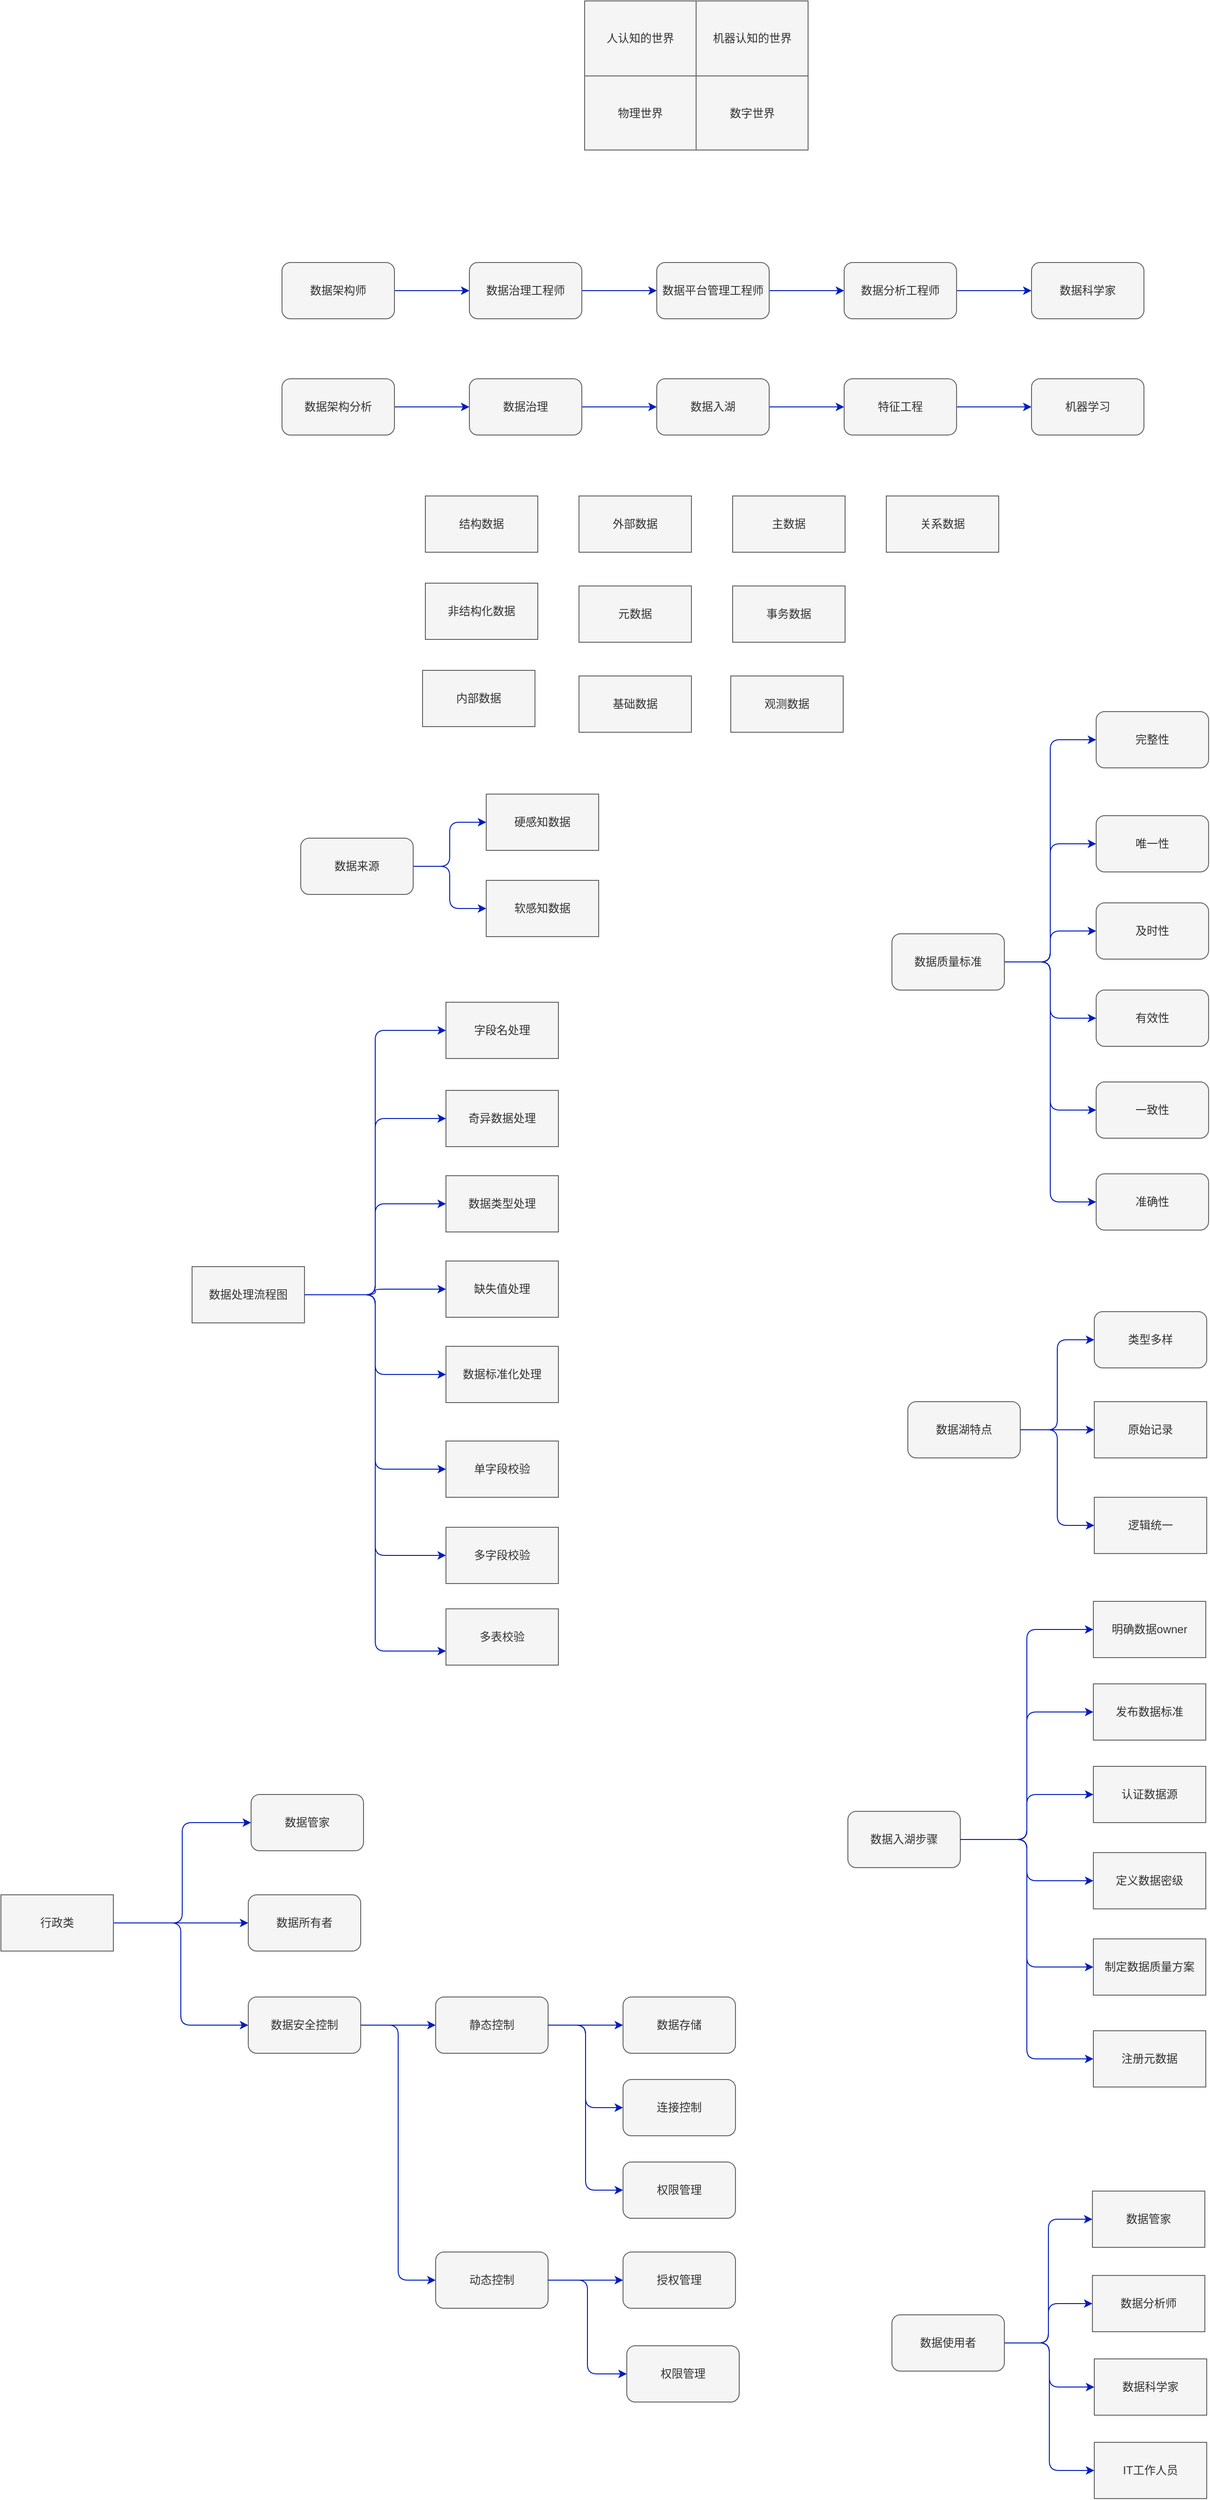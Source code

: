 <mxfile>
    <diagram id="YQdwP8wYTN14ouYVlcoB" name="第 1 页">
        <mxGraphModel dx="1565" dy="1067" grid="0" gridSize="10" guides="1" tooltips="1" connect="1" arrows="1" fold="1" page="0" pageScale="1" pageWidth="827" pageHeight="1169" background="#ffffff" math="0" shadow="0">
            <root>
                <mxCell id="0"/>
                <mxCell id="1" parent="0"/>
                <mxCell id="4" value="" style="edgeStyle=none;html=1;fontFamily=Helvetica;fontSize=12;fontColor=#333333;fillColor=#0050ef;strokeColor=#001DBC;" parent="1" source="2" target="3" edge="1">
                    <mxGeometry relative="1" as="geometry"/>
                </mxCell>
                <mxCell id="2" value="数据架构分析" style="rounded=1;whiteSpace=wrap;html=1;fillColor=#f5f5f5;fontColor=#333333;strokeColor=#666666;" parent="1" vertex="1">
                    <mxGeometry x="70" y="209" width="120" height="60" as="geometry"/>
                </mxCell>
                <mxCell id="6" value="" style="edgeStyle=none;shape=connector;rounded=1;html=1;labelBackgroundColor=default;fontFamily=Helvetica;fontSize=12;fontColor=#333333;endArrow=classic;strokeColor=#001DBC;fillColor=#0050ef;" parent="1" source="3" target="5" edge="1">
                    <mxGeometry relative="1" as="geometry"/>
                </mxCell>
                <mxCell id="3" value="数据治理" style="rounded=1;whiteSpace=wrap;html=1;fillColor=#f5f5f5;fontColor=#333333;strokeColor=#666666;" parent="1" vertex="1">
                    <mxGeometry x="270" y="209" width="120" height="60" as="geometry"/>
                </mxCell>
                <mxCell id="8" value="" style="edgeStyle=none;shape=connector;rounded=1;html=1;labelBackgroundColor=default;fontFamily=Helvetica;fontSize=12;fontColor=#333333;endArrow=classic;strokeColor=#001DBC;fillColor=#0050ef;" parent="1" source="5" target="7" edge="1">
                    <mxGeometry relative="1" as="geometry"/>
                </mxCell>
                <mxCell id="5" value="数据入湖" style="rounded=1;whiteSpace=wrap;html=1;fillColor=#f5f5f5;fontColor=#333333;strokeColor=#666666;" parent="1" vertex="1">
                    <mxGeometry x="470" y="209" width="120" height="60" as="geometry"/>
                </mxCell>
                <mxCell id="10" value="" style="edgeStyle=none;shape=connector;rounded=1;html=1;labelBackgroundColor=default;fontFamily=Helvetica;fontSize=12;fontColor=#333333;endArrow=classic;strokeColor=#001DBC;fillColor=#0050ef;" parent="1" source="7" target="9" edge="1">
                    <mxGeometry relative="1" as="geometry"/>
                </mxCell>
                <mxCell id="7" value="特征工程" style="whiteSpace=wrap;html=1;fillColor=#f5f5f5;strokeColor=#666666;fontColor=#333333;rounded=1;" parent="1" vertex="1">
                    <mxGeometry x="670" y="209" width="120" height="60" as="geometry"/>
                </mxCell>
                <mxCell id="9" value="机器学习" style="whiteSpace=wrap;html=1;fillColor=#f5f5f5;strokeColor=#666666;fontColor=#333333;rounded=1;" parent="1" vertex="1">
                    <mxGeometry x="870" y="209" width="120" height="60" as="geometry"/>
                </mxCell>
                <mxCell id="58" value="" style="shape=table;startSize=0;container=1;collapsible=0;childLayout=tableLayout;rounded=1;fontFamily=Helvetica;fontSize=12;fontColor=#333333;strokeColor=#666666;fillColor=#f5f5f5;html=1;" parent="1" vertex="1">
                    <mxGeometry x="393" y="-194" width="238.5" height="159" as="geometry"/>
                </mxCell>
                <mxCell id="59" value="" style="shape=partialRectangle;collapsible=0;dropTarget=0;pointerEvents=0;fillColor=none;top=0;left=0;bottom=0;right=0;points=[[0,0.5],[1,0.5]];portConstraint=eastwest;rounded=1;fontFamily=Helvetica;fontSize=12;fontColor=#333333;strokeColor=#666666;html=1;" parent="58" vertex="1">
                    <mxGeometry width="238.5" height="80" as="geometry"/>
                </mxCell>
                <mxCell id="60" value="人认知的世界" style="shape=partialRectangle;html=1;whiteSpace=wrap;connectable=0;overflow=hidden;fillColor=none;top=0;left=0;bottom=0;right=0;pointerEvents=1;rounded=1;fontFamily=Helvetica;fontSize=12;fontColor=#333333;strokeColor=#666666;" parent="59" vertex="1">
                    <mxGeometry width="119" height="80" as="geometry">
                        <mxRectangle width="119" height="80" as="alternateBounds"/>
                    </mxGeometry>
                </mxCell>
                <mxCell id="61" value="机器认知的世界" style="shape=partialRectangle;html=1;whiteSpace=wrap;connectable=0;overflow=hidden;fillColor=none;top=0;left=0;bottom=0;right=0;pointerEvents=1;rounded=1;fontFamily=Helvetica;fontSize=12;fontColor=#333333;strokeColor=#666666;" parent="59" vertex="1">
                    <mxGeometry x="119" width="120" height="80" as="geometry">
                        <mxRectangle width="120" height="80" as="alternateBounds"/>
                    </mxGeometry>
                </mxCell>
                <mxCell id="62" value="" style="shape=partialRectangle;collapsible=0;dropTarget=0;pointerEvents=0;fillColor=none;top=0;left=0;bottom=0;right=0;points=[[0,0.5],[1,0.5]];portConstraint=eastwest;rounded=1;fontFamily=Helvetica;fontSize=12;fontColor=#333333;strokeColor=#666666;html=1;" parent="58" vertex="1">
                    <mxGeometry y="80" width="238.5" height="79" as="geometry"/>
                </mxCell>
                <mxCell id="63" value="物理世界" style="shape=partialRectangle;html=1;whiteSpace=wrap;connectable=0;overflow=hidden;fillColor=none;top=0;left=0;bottom=0;right=0;pointerEvents=1;rounded=1;fontFamily=Helvetica;fontSize=12;fontColor=#333333;strokeColor=#666666;" parent="62" vertex="1">
                    <mxGeometry width="119" height="79" as="geometry">
                        <mxRectangle width="119" height="79" as="alternateBounds"/>
                    </mxGeometry>
                </mxCell>
                <mxCell id="64" value="数字世界" style="shape=partialRectangle;html=1;whiteSpace=wrap;connectable=0;overflow=hidden;fillColor=none;top=0;left=0;bottom=0;right=0;pointerEvents=1;rounded=1;fontFamily=Helvetica;fontSize=12;fontColor=#333333;strokeColor=#666666;" parent="62" vertex="1">
                    <mxGeometry x="119" width="120" height="79" as="geometry">
                        <mxRectangle width="120" height="79" as="alternateBounds"/>
                    </mxGeometry>
                </mxCell>
                <mxCell id="80" value="" style="group" parent="1" vertex="1" connectable="0">
                    <mxGeometry x="-230" y="1719" width="788" height="648" as="geometry"/>
                </mxCell>
                <mxCell id="31" value="数据管家" style="rounded=1;whiteSpace=wrap;html=1;fontFamily=Helvetica;fontSize=12;fontColor=#333333;strokeColor=#666666;fillColor=#f5f5f5;" parent="80" vertex="1">
                    <mxGeometry x="267" width="120" height="60" as="geometry"/>
                </mxCell>
                <mxCell id="32" value="数据所有者" style="rounded=1;whiteSpace=wrap;html=1;fontFamily=Helvetica;fontSize=12;fontColor=#333333;strokeColor=#666666;fillColor=#f5f5f5;" parent="80" vertex="1">
                    <mxGeometry x="264" y="107" width="120" height="60" as="geometry"/>
                </mxCell>
                <mxCell id="33" value="数据安全控制" style="rounded=1;whiteSpace=wrap;html=1;fontFamily=Helvetica;fontSize=12;fontColor=#333333;strokeColor=#666666;fillColor=#f5f5f5;" parent="80" vertex="1">
                    <mxGeometry x="264" y="216" width="120" height="60" as="geometry"/>
                </mxCell>
                <mxCell id="34" value="静态控制" style="whiteSpace=wrap;html=1;fillColor=#f5f5f5;strokeColor=#666666;fontColor=#333333;rounded=1;" parent="80" vertex="1">
                    <mxGeometry x="464" y="216" width="120" height="60" as="geometry"/>
                </mxCell>
                <mxCell id="35" value="" style="edgeStyle=none;shape=connector;rounded=1;html=1;labelBackgroundColor=default;fontFamily=Helvetica;fontSize=12;fontColor=#333333;endArrow=classic;strokeColor=#001DBC;fillColor=#0050ef;" parent="80" source="33" target="34" edge="1">
                    <mxGeometry relative="1" as="geometry"/>
                </mxCell>
                <mxCell id="36" value="动态控制" style="whiteSpace=wrap;html=1;fillColor=#f5f5f5;strokeColor=#666666;fontColor=#333333;rounded=1;" parent="80" vertex="1">
                    <mxGeometry x="464" y="488" width="120" height="60" as="geometry"/>
                </mxCell>
                <mxCell id="41" style="edgeStyle=orthogonalEdgeStyle;shape=connector;rounded=1;html=1;exitX=1;exitY=0.5;exitDx=0;exitDy=0;entryX=0;entryY=0.5;entryDx=0;entryDy=0;labelBackgroundColor=default;fontFamily=Helvetica;fontSize=12;fontColor=#333333;endArrow=classic;strokeColor=#001DBC;fillColor=#0050ef;" parent="80" source="33" target="36" edge="1">
                    <mxGeometry relative="1" as="geometry"/>
                </mxCell>
                <mxCell id="37" value="数据存储" style="whiteSpace=wrap;html=1;fillColor=#f5f5f5;strokeColor=#666666;fontColor=#333333;rounded=1;" parent="80" vertex="1">
                    <mxGeometry x="664" y="216" width="120" height="60" as="geometry"/>
                </mxCell>
                <mxCell id="38" value="" style="edgeStyle=none;shape=connector;rounded=1;html=1;labelBackgroundColor=default;fontFamily=Helvetica;fontSize=12;fontColor=#333333;endArrow=classic;strokeColor=#001DBC;fillColor=#0050ef;" parent="80" source="34" target="37" edge="1">
                    <mxGeometry relative="1" as="geometry"/>
                </mxCell>
                <mxCell id="39" value="连接控制" style="whiteSpace=wrap;html=1;fillColor=#f5f5f5;strokeColor=#666666;fontColor=#333333;rounded=1;" parent="80" vertex="1">
                    <mxGeometry x="664" y="304" width="120" height="60" as="geometry"/>
                </mxCell>
                <mxCell id="42" style="edgeStyle=orthogonalEdgeStyle;shape=connector;rounded=1;html=1;exitX=1;exitY=0.5;exitDx=0;exitDy=0;entryX=0;entryY=0.5;entryDx=0;entryDy=0;labelBackgroundColor=default;fontFamily=Helvetica;fontSize=12;fontColor=#333333;endArrow=classic;strokeColor=#001DBC;fillColor=#0050ef;" parent="80" source="34" target="39" edge="1">
                    <mxGeometry relative="1" as="geometry"/>
                </mxCell>
                <mxCell id="43" value="权限管理" style="whiteSpace=wrap;html=1;fillColor=#f5f5f5;strokeColor=#666666;fontColor=#333333;rounded=1;" parent="80" vertex="1">
                    <mxGeometry x="664" y="392" width="120" height="60" as="geometry"/>
                </mxCell>
                <mxCell id="44" style="edgeStyle=orthogonalEdgeStyle;shape=connector;rounded=1;html=1;exitX=1;exitY=0.5;exitDx=0;exitDy=0;entryX=0;entryY=0.5;entryDx=0;entryDy=0;labelBackgroundColor=default;fontFamily=Helvetica;fontSize=12;fontColor=#333333;endArrow=classic;strokeColor=#001DBC;fillColor=#0050ef;" parent="80" source="34" target="43" edge="1">
                    <mxGeometry relative="1" as="geometry"/>
                </mxCell>
                <mxCell id="46" value="授权管理" style="whiteSpace=wrap;html=1;fillColor=#f5f5f5;strokeColor=#666666;fontColor=#333333;rounded=1;" parent="80" vertex="1">
                    <mxGeometry x="664" y="488" width="120" height="60" as="geometry"/>
                </mxCell>
                <mxCell id="47" value="" style="edgeStyle=orthogonalEdgeStyle;shape=connector;rounded=1;html=1;labelBackgroundColor=default;fontFamily=Helvetica;fontSize=12;fontColor=#333333;endArrow=classic;strokeColor=#001DBC;fillColor=#0050ef;" parent="80" source="36" target="46" edge="1">
                    <mxGeometry relative="1" as="geometry"/>
                </mxCell>
                <mxCell id="48" value="权限管理" style="rounded=1;whiteSpace=wrap;html=1;fontFamily=Helvetica;fontSize=12;fontColor=#333333;strokeColor=#666666;fillColor=#f5f5f5;" parent="80" vertex="1">
                    <mxGeometry x="668" y="588" width="120" height="60" as="geometry"/>
                </mxCell>
                <mxCell id="49" style="edgeStyle=orthogonalEdgeStyle;shape=connector;rounded=1;html=1;exitX=1;exitY=0.5;exitDx=0;exitDy=0;entryX=0;entryY=0.5;entryDx=0;entryDy=0;labelBackgroundColor=default;fontFamily=Helvetica;fontSize=12;fontColor=#333333;endArrow=classic;strokeColor=#001DBC;fillColor=#0050ef;" parent="80" source="36" target="48" edge="1">
                    <mxGeometry relative="1" as="geometry"/>
                </mxCell>
                <mxCell id="51" style="edgeStyle=orthogonalEdgeStyle;shape=connector;rounded=1;html=1;exitX=1;exitY=0.5;exitDx=0;exitDy=0;entryX=0;entryY=0.5;entryDx=0;entryDy=0;labelBackgroundColor=default;fontFamily=Helvetica;fontSize=12;fontColor=#333333;endArrow=classic;strokeColor=#001DBC;fillColor=#0050ef;" parent="80" source="50" target="31" edge="1">
                    <mxGeometry relative="1" as="geometry"/>
                </mxCell>
                <mxCell id="52" style="edgeStyle=orthogonalEdgeStyle;shape=connector;rounded=1;html=1;exitX=1;exitY=0.5;exitDx=0;exitDy=0;entryX=0;entryY=0.5;entryDx=0;entryDy=0;labelBackgroundColor=default;fontFamily=Helvetica;fontSize=12;fontColor=#333333;endArrow=classic;strokeColor=#001DBC;fillColor=#0050ef;" parent="80" source="50" target="32" edge="1">
                    <mxGeometry relative="1" as="geometry"/>
                </mxCell>
                <mxCell id="53" style="edgeStyle=orthogonalEdgeStyle;shape=connector;rounded=1;html=1;exitX=1;exitY=0.5;exitDx=0;exitDy=0;entryX=0;entryY=0.5;entryDx=0;entryDy=0;labelBackgroundColor=default;fontFamily=Helvetica;fontSize=12;fontColor=#333333;endArrow=classic;strokeColor=#001DBC;fillColor=#0050ef;" parent="80" source="50" target="33" edge="1">
                    <mxGeometry relative="1" as="geometry"/>
                </mxCell>
                <mxCell id="50" value="行政类" style="rounded=0;whiteSpace=wrap;html=1;fontFamily=Helvetica;fontSize=12;fontColor=#333333;strokeColor=#666666;fillColor=#f5f5f5;" parent="80" vertex="1">
                    <mxGeometry y="107" width="120" height="60" as="geometry"/>
                </mxCell>
                <mxCell id="81" value="" style="group" parent="1" vertex="1" connectable="0">
                    <mxGeometry x="90" y="652" width="318" height="152" as="geometry"/>
                </mxCell>
                <mxCell id="21" value="硬感知数据" style="rounded=0;whiteSpace=wrap;html=1;fontFamily=Helvetica;fontSize=12;fontColor=#333333;strokeColor=#666666;fillColor=#f5f5f5;" parent="81" vertex="1">
                    <mxGeometry x="198" width="120" height="60" as="geometry"/>
                </mxCell>
                <mxCell id="22" value="软感知数据" style="rounded=0;whiteSpace=wrap;html=1;fontFamily=Helvetica;fontSize=12;fontColor=#333333;strokeColor=#666666;fillColor=#f5f5f5;" parent="81" vertex="1">
                    <mxGeometry x="198" y="92" width="120" height="60" as="geometry"/>
                </mxCell>
                <mxCell id="78" style="edgeStyle=orthogonalEdgeStyle;shape=connector;rounded=1;html=1;exitX=1;exitY=0.5;exitDx=0;exitDy=0;labelBackgroundColor=default;fontFamily=Helvetica;fontSize=12;fontColor=#333333;endArrow=classic;strokeColor=#001DBC;fillColor=#0050ef;" parent="81" source="77" target="21" edge="1">
                    <mxGeometry relative="1" as="geometry"/>
                </mxCell>
                <mxCell id="79" style="edgeStyle=orthogonalEdgeStyle;shape=connector;rounded=1;html=1;exitX=1;exitY=0.5;exitDx=0;exitDy=0;entryX=0;entryY=0.5;entryDx=0;entryDy=0;labelBackgroundColor=default;fontFamily=Helvetica;fontSize=12;fontColor=#333333;endArrow=classic;strokeColor=#001DBC;fillColor=#0050ef;" parent="81" source="77" target="22" edge="1">
                    <mxGeometry relative="1" as="geometry"/>
                </mxCell>
                <mxCell id="77" value="数据来源" style="rounded=1;whiteSpace=wrap;html=1;fontFamily=Helvetica;fontSize=12;fontColor=#333333;strokeColor=#666666;fillColor=#f5f5f5;" parent="81" vertex="1">
                    <mxGeometry y="47" width="120" height="60" as="geometry"/>
                </mxCell>
                <mxCell id="84" value="" style="edgeStyle=orthogonalEdgeStyle;shape=connector;rounded=1;html=1;labelBackgroundColor=default;fontFamily=Helvetica;fontSize=12;fontColor=#333333;endArrow=classic;strokeColor=#001DBC;fillColor=#0050ef;" parent="1" source="82" target="83" edge="1">
                    <mxGeometry relative="1" as="geometry"/>
                </mxCell>
                <mxCell id="82" value="数据架构师" style="rounded=1;whiteSpace=wrap;html=1;fontFamily=Helvetica;fontSize=12;fontColor=#333333;strokeColor=#666666;fillColor=#f5f5f5;" parent="1" vertex="1">
                    <mxGeometry x="70" y="85" width="120" height="60" as="geometry"/>
                </mxCell>
                <mxCell id="86" value="" style="edgeStyle=orthogonalEdgeStyle;shape=connector;rounded=1;html=1;labelBackgroundColor=default;fontFamily=Helvetica;fontSize=12;fontColor=#333333;endArrow=classic;strokeColor=#001DBC;fillColor=#0050ef;" parent="1" source="83" target="85" edge="1">
                    <mxGeometry relative="1" as="geometry"/>
                </mxCell>
                <mxCell id="83" value="数据治理工程师" style="whiteSpace=wrap;html=1;fillColor=#f5f5f5;strokeColor=#666666;fontColor=#333333;rounded=1;" parent="1" vertex="1">
                    <mxGeometry x="270" y="85" width="120" height="60" as="geometry"/>
                </mxCell>
                <mxCell id="88" value="" style="edgeStyle=orthogonalEdgeStyle;shape=connector;rounded=1;html=1;labelBackgroundColor=default;fontFamily=Helvetica;fontSize=12;fontColor=#333333;endArrow=classic;strokeColor=#001DBC;fillColor=#0050ef;" parent="1" source="85" target="87" edge="1">
                    <mxGeometry relative="1" as="geometry"/>
                </mxCell>
                <mxCell id="85" value="数据平台管理工程师" style="whiteSpace=wrap;html=1;fillColor=#f5f5f5;strokeColor=#666666;fontColor=#333333;rounded=1;" parent="1" vertex="1">
                    <mxGeometry x="470" y="85" width="120" height="60" as="geometry"/>
                </mxCell>
                <mxCell id="90" value="" style="edgeStyle=orthogonalEdgeStyle;shape=connector;rounded=1;html=1;labelBackgroundColor=default;fontFamily=Helvetica;fontSize=12;fontColor=#333333;endArrow=classic;strokeColor=#001DBC;fillColor=#0050ef;" parent="1" source="87" target="89" edge="1">
                    <mxGeometry relative="1" as="geometry"/>
                </mxCell>
                <mxCell id="87" value="数据分析工程师" style="whiteSpace=wrap;html=1;fillColor=#f5f5f5;strokeColor=#666666;fontColor=#333333;rounded=1;" parent="1" vertex="1">
                    <mxGeometry x="670" y="85" width="120" height="60" as="geometry"/>
                </mxCell>
                <mxCell id="89" value="数据科学家" style="whiteSpace=wrap;html=1;fillColor=#f5f5f5;strokeColor=#666666;fontColor=#333333;rounded=1;" parent="1" vertex="1">
                    <mxGeometry x="870" y="85" width="120" height="60" as="geometry"/>
                </mxCell>
                <mxCell id="136" value="" style="group" vertex="1" connectable="0" parent="1">
                    <mxGeometry x="-26" y="874" width="391" height="707" as="geometry"/>
                </mxCell>
                <mxCell id="118" value="数据处理流程图" style="rounded=0;whiteSpace=wrap;html=1;fontFamily=Helvetica;fontSize=12;fontColor=#333333;strokeColor=#666666;fillColor=#f5f5f5;" vertex="1" parent="136">
                    <mxGeometry y="282" width="120" height="60" as="geometry"/>
                </mxCell>
                <mxCell id="119" value="字段名处理" style="whiteSpace=wrap;html=1;fillColor=#f5f5f5;strokeColor=#666666;fontColor=#333333;rounded=0;" vertex="1" parent="136">
                    <mxGeometry x="271" width="120" height="60" as="geometry"/>
                </mxCell>
                <mxCell id="128" style="edgeStyle=orthogonalEdgeStyle;shape=connector;rounded=1;html=1;exitX=1;exitY=0.5;exitDx=0;exitDy=0;entryX=0;entryY=0.5;entryDx=0;entryDy=0;labelBackgroundColor=default;fontFamily=Helvetica;fontSize=12;fontColor=#333333;endArrow=classic;strokeColor=#001DBC;fillColor=#0050ef;" edge="1" parent="136" source="118" target="119">
                    <mxGeometry relative="1" as="geometry"/>
                </mxCell>
                <mxCell id="121" value="奇异数据处理" style="rounded=0;whiteSpace=wrap;html=1;fontFamily=Helvetica;fontSize=12;fontColor=#333333;strokeColor=#666666;fillColor=#f5f5f5;" vertex="1" parent="136">
                    <mxGeometry x="271" y="94" width="120" height="60" as="geometry"/>
                </mxCell>
                <mxCell id="129" style="edgeStyle=orthogonalEdgeStyle;shape=connector;rounded=1;html=1;exitX=1;exitY=0.5;exitDx=0;exitDy=0;entryX=0;entryY=0.5;entryDx=0;entryDy=0;labelBackgroundColor=default;fontFamily=Helvetica;fontSize=12;fontColor=#333333;endArrow=classic;strokeColor=#001DBC;fillColor=#0050ef;" edge="1" parent="136" source="118" target="121">
                    <mxGeometry relative="1" as="geometry"/>
                </mxCell>
                <mxCell id="122" value="数据类型处理" style="rounded=0;whiteSpace=wrap;html=1;fontFamily=Helvetica;fontSize=12;fontColor=#333333;strokeColor=#666666;fillColor=#f5f5f5;" vertex="1" parent="136">
                    <mxGeometry x="271" y="185" width="120" height="60" as="geometry"/>
                </mxCell>
                <mxCell id="130" style="edgeStyle=orthogonalEdgeStyle;shape=connector;rounded=1;html=1;exitX=1;exitY=0.5;exitDx=0;exitDy=0;entryX=0;entryY=0.5;entryDx=0;entryDy=0;labelBackgroundColor=default;fontFamily=Helvetica;fontSize=12;fontColor=#333333;endArrow=classic;strokeColor=#001DBC;fillColor=#0050ef;" edge="1" parent="136" source="118" target="122">
                    <mxGeometry relative="1" as="geometry"/>
                </mxCell>
                <mxCell id="123" value="缺失值处理" style="rounded=0;whiteSpace=wrap;html=1;fontFamily=Helvetica;fontSize=12;fontColor=#333333;strokeColor=#666666;fillColor=#f5f5f5;" vertex="1" parent="136">
                    <mxGeometry x="271" y="276" width="120" height="60" as="geometry"/>
                </mxCell>
                <mxCell id="131" style="edgeStyle=orthogonalEdgeStyle;shape=connector;rounded=1;html=1;exitX=1;exitY=0.5;exitDx=0;exitDy=0;entryX=0;entryY=0.5;entryDx=0;entryDy=0;labelBackgroundColor=default;fontFamily=Helvetica;fontSize=12;fontColor=#333333;endArrow=classic;strokeColor=#001DBC;fillColor=#0050ef;" edge="1" parent="136" source="118" target="123">
                    <mxGeometry relative="1" as="geometry"/>
                </mxCell>
                <mxCell id="124" value="数据标准化处理" style="rounded=0;whiteSpace=wrap;html=1;fontFamily=Helvetica;fontSize=12;fontColor=#333333;strokeColor=#666666;fillColor=#f5f5f5;" vertex="1" parent="136">
                    <mxGeometry x="271" y="367" width="120" height="60" as="geometry"/>
                </mxCell>
                <mxCell id="132" style="edgeStyle=orthogonalEdgeStyle;shape=connector;rounded=1;html=1;exitX=1;exitY=0.5;exitDx=0;exitDy=0;entryX=0;entryY=0.5;entryDx=0;entryDy=0;labelBackgroundColor=default;fontFamily=Helvetica;fontSize=12;fontColor=#333333;endArrow=classic;strokeColor=#001DBC;fillColor=#0050ef;" edge="1" parent="136" source="118" target="124">
                    <mxGeometry relative="1" as="geometry"/>
                </mxCell>
                <mxCell id="125" value="单字段校验" style="rounded=0;whiteSpace=wrap;html=1;fontFamily=Helvetica;fontSize=12;fontColor=#333333;strokeColor=#666666;fillColor=#f5f5f5;" vertex="1" parent="136">
                    <mxGeometry x="271" y="468" width="120" height="60" as="geometry"/>
                </mxCell>
                <mxCell id="133" style="edgeStyle=orthogonalEdgeStyle;shape=connector;rounded=1;html=1;exitX=1;exitY=0.5;exitDx=0;exitDy=0;entryX=0;entryY=0.5;entryDx=0;entryDy=0;labelBackgroundColor=default;fontFamily=Helvetica;fontSize=12;fontColor=#333333;endArrow=classic;strokeColor=#001DBC;fillColor=#0050ef;" edge="1" parent="136" source="118" target="125">
                    <mxGeometry relative="1" as="geometry"/>
                </mxCell>
                <mxCell id="126" value="多字段校验" style="rounded=0;whiteSpace=wrap;html=1;fontFamily=Helvetica;fontSize=12;fontColor=#333333;strokeColor=#666666;fillColor=#f5f5f5;" vertex="1" parent="136">
                    <mxGeometry x="271" y="560" width="120" height="60" as="geometry"/>
                </mxCell>
                <mxCell id="134" style="edgeStyle=orthogonalEdgeStyle;shape=connector;rounded=1;html=1;exitX=1;exitY=0.5;exitDx=0;exitDy=0;entryX=0;entryY=0.5;entryDx=0;entryDy=0;labelBackgroundColor=default;fontFamily=Helvetica;fontSize=12;fontColor=#333333;endArrow=classic;strokeColor=#001DBC;fillColor=#0050ef;" edge="1" parent="136" source="118" target="126">
                    <mxGeometry relative="1" as="geometry"/>
                </mxCell>
                <mxCell id="127" value="多表校验" style="rounded=0;whiteSpace=wrap;html=1;fontFamily=Helvetica;fontSize=12;fontColor=#333333;strokeColor=#666666;fillColor=#f5f5f5;" vertex="1" parent="136">
                    <mxGeometry x="271" y="647" width="120" height="60" as="geometry"/>
                </mxCell>
                <mxCell id="135" style="edgeStyle=orthogonalEdgeStyle;shape=connector;rounded=1;html=1;exitX=1;exitY=0.5;exitDx=0;exitDy=0;entryX=0;entryY=0.75;entryDx=0;entryDy=0;labelBackgroundColor=default;fontFamily=Helvetica;fontSize=12;fontColor=#333333;endArrow=classic;strokeColor=#001DBC;fillColor=#0050ef;" edge="1" parent="136" source="118" target="127">
                    <mxGeometry relative="1" as="geometry"/>
                </mxCell>
                <mxCell id="137" value="" style="group" vertex="1" connectable="0" parent="1">
                    <mxGeometry x="738" y="1204" width="319" height="258" as="geometry"/>
                </mxCell>
                <mxCell id="108" value="数据湖特点" style="rounded=1;whiteSpace=wrap;html=1;fontFamily=Helvetica;fontSize=12;fontColor=#333333;strokeColor=#666666;fillColor=#f5f5f5;" parent="137" vertex="1">
                    <mxGeometry y="96" width="120" height="60" as="geometry"/>
                </mxCell>
                <mxCell id="109" value="类型多样" style="whiteSpace=wrap;html=1;fillColor=#f5f5f5;strokeColor=#666666;fontColor=#333333;rounded=1;" parent="137" vertex="1">
                    <mxGeometry x="199" width="120" height="60" as="geometry"/>
                </mxCell>
                <mxCell id="113" style="edgeStyle=orthogonalEdgeStyle;shape=connector;rounded=1;html=1;exitX=1;exitY=0.5;exitDx=0;exitDy=0;entryX=0;entryY=0.5;entryDx=0;entryDy=0;labelBackgroundColor=default;fontFamily=Helvetica;fontSize=12;fontColor=#333333;endArrow=classic;strokeColor=#001DBC;fillColor=#0050ef;" parent="137" source="108" target="109" edge="1">
                    <mxGeometry relative="1" as="geometry"/>
                </mxCell>
                <mxCell id="111" value="原始记录" style="rounded=0;whiteSpace=wrap;html=1;fontFamily=Helvetica;fontSize=12;fontColor=#333333;strokeColor=#666666;fillColor=#f5f5f5;" parent="137" vertex="1">
                    <mxGeometry x="199" y="96" width="120" height="60" as="geometry"/>
                </mxCell>
                <mxCell id="114" style="edgeStyle=orthogonalEdgeStyle;shape=connector;rounded=1;html=1;exitX=1;exitY=0.5;exitDx=0;exitDy=0;entryX=0;entryY=0.5;entryDx=0;entryDy=0;labelBackgroundColor=default;fontFamily=Helvetica;fontSize=12;fontColor=#333333;endArrow=classic;strokeColor=#001DBC;fillColor=#0050ef;" parent="137" source="108" target="111" edge="1">
                    <mxGeometry relative="1" as="geometry"/>
                </mxCell>
                <mxCell id="112" value="逻辑统一" style="rounded=0;whiteSpace=wrap;html=1;fontFamily=Helvetica;fontSize=12;fontColor=#333333;strokeColor=#666666;fillColor=#f5f5f5;" parent="137" vertex="1">
                    <mxGeometry x="199" y="198" width="120" height="60" as="geometry"/>
                </mxCell>
                <mxCell id="115" style="edgeStyle=orthogonalEdgeStyle;shape=connector;rounded=1;html=1;exitX=1;exitY=0.5;exitDx=0;exitDy=0;entryX=0;entryY=0.5;entryDx=0;entryDy=0;labelBackgroundColor=default;fontFamily=Helvetica;fontSize=12;fontColor=#333333;endArrow=classic;strokeColor=#001DBC;fillColor=#0050ef;" parent="137" source="108" target="112" edge="1">
                    <mxGeometry relative="1" as="geometry"/>
                </mxCell>
                <mxCell id="138" value="" style="group" vertex="1" connectable="0" parent="1">
                    <mxGeometry x="674" y="1513" width="382" height="518" as="geometry"/>
                </mxCell>
                <mxCell id="91" value="数据入湖步骤" style="rounded=1;whiteSpace=wrap;html=1;fontFamily=Helvetica;fontSize=12;fontColor=#333333;strokeColor=#666666;fillColor=#f5f5f5;" parent="138" vertex="1">
                    <mxGeometry y="224" width="120" height="60" as="geometry"/>
                </mxCell>
                <mxCell id="92" value="明确数据owner" style="rounded=0;whiteSpace=wrap;html=1;fontFamily=Helvetica;fontSize=12;fontColor=#333333;strokeColor=#666666;fillColor=#f5f5f5;" parent="138" vertex="1">
                    <mxGeometry x="262" width="120" height="60" as="geometry"/>
                </mxCell>
                <mxCell id="98" style="edgeStyle=orthogonalEdgeStyle;shape=connector;rounded=1;html=1;exitX=1;exitY=0.5;exitDx=0;exitDy=0;entryX=0;entryY=0.5;entryDx=0;entryDy=0;labelBackgroundColor=default;fontFamily=Helvetica;fontSize=12;fontColor=#333333;endArrow=classic;strokeColor=#001DBC;fillColor=#0050ef;" parent="138" source="91" target="92" edge="1">
                    <mxGeometry relative="1" as="geometry"/>
                </mxCell>
                <mxCell id="93" value="发布数据标准" style="rounded=0;whiteSpace=wrap;html=1;fontFamily=Helvetica;fontSize=12;fontColor=#333333;strokeColor=#666666;fillColor=#f5f5f5;" parent="138" vertex="1">
                    <mxGeometry x="262" y="88" width="120" height="60" as="geometry"/>
                </mxCell>
                <mxCell id="105" style="edgeStyle=orthogonalEdgeStyle;shape=connector;rounded=1;html=1;exitX=1;exitY=0.5;exitDx=0;exitDy=0;entryX=0;entryY=0.5;entryDx=0;entryDy=0;labelBackgroundColor=default;fontFamily=Helvetica;fontSize=12;fontColor=#333333;endArrow=classic;strokeColor=#001DBC;fillColor=#0050ef;" parent="138" source="91" target="93" edge="1">
                    <mxGeometry relative="1" as="geometry"/>
                </mxCell>
                <mxCell id="94" value="认证数据源" style="rounded=0;whiteSpace=wrap;html=1;fontFamily=Helvetica;fontSize=12;fontColor=#333333;strokeColor=#666666;fillColor=#f5f5f5;" parent="138" vertex="1">
                    <mxGeometry x="262" y="176" width="120" height="60" as="geometry"/>
                </mxCell>
                <mxCell id="100" style="edgeStyle=orthogonalEdgeStyle;shape=connector;rounded=1;html=1;exitX=1;exitY=0.5;exitDx=0;exitDy=0;entryX=0;entryY=0.5;entryDx=0;entryDy=0;labelBackgroundColor=default;fontFamily=Helvetica;fontSize=12;fontColor=#333333;endArrow=classic;strokeColor=#001DBC;fillColor=#0050ef;" parent="138" source="91" target="94" edge="1">
                    <mxGeometry relative="1" as="geometry"/>
                </mxCell>
                <mxCell id="95" value="定义数据密级" style="rounded=0;whiteSpace=wrap;html=1;fontFamily=Helvetica;fontSize=12;fontColor=#333333;strokeColor=#666666;fillColor=#f5f5f5;" parent="138" vertex="1">
                    <mxGeometry x="262" y="268" width="120" height="60" as="geometry"/>
                </mxCell>
                <mxCell id="101" style="edgeStyle=orthogonalEdgeStyle;shape=connector;rounded=1;html=1;exitX=1;exitY=0.5;exitDx=0;exitDy=0;entryX=0;entryY=0.5;entryDx=0;entryDy=0;labelBackgroundColor=default;fontFamily=Helvetica;fontSize=12;fontColor=#333333;endArrow=classic;strokeColor=#001DBC;fillColor=#0050ef;" parent="138" source="91" target="95" edge="1">
                    <mxGeometry relative="1" as="geometry"/>
                </mxCell>
                <mxCell id="96" value="制定数据质量方案" style="rounded=0;whiteSpace=wrap;html=1;fontFamily=Helvetica;fontSize=12;fontColor=#333333;strokeColor=#666666;fillColor=#f5f5f5;" parent="138" vertex="1">
                    <mxGeometry x="262" y="360" width="120" height="60" as="geometry"/>
                </mxCell>
                <mxCell id="102" style="edgeStyle=orthogonalEdgeStyle;shape=connector;rounded=1;html=1;exitX=1;exitY=0.5;exitDx=0;exitDy=0;entryX=0;entryY=0.5;entryDx=0;entryDy=0;labelBackgroundColor=default;fontFamily=Helvetica;fontSize=12;fontColor=#333333;endArrow=classic;strokeColor=#001DBC;fillColor=#0050ef;" parent="138" source="91" target="96" edge="1">
                    <mxGeometry relative="1" as="geometry"/>
                </mxCell>
                <mxCell id="97" value="注册元数据" style="rounded=0;whiteSpace=wrap;html=1;fontFamily=Helvetica;fontSize=12;fontColor=#333333;strokeColor=#666666;fillColor=#f5f5f5;" parent="138" vertex="1">
                    <mxGeometry x="262" y="458" width="120" height="60" as="geometry"/>
                </mxCell>
                <mxCell id="103" style="edgeStyle=orthogonalEdgeStyle;shape=connector;rounded=1;html=1;exitX=1;exitY=0.5;exitDx=0;exitDy=0;entryX=0;entryY=0.5;entryDx=0;entryDy=0;labelBackgroundColor=default;fontFamily=Helvetica;fontSize=12;fontColor=#333333;endArrow=classic;strokeColor=#001DBC;fillColor=#0050ef;" parent="138" source="91" target="97" edge="1">
                    <mxGeometry relative="1" as="geometry"/>
                </mxCell>
                <mxCell id="139" value="" style="group" vertex="1" connectable="0" parent="1">
                    <mxGeometry x="721" y="2142" width="336" height="328" as="geometry"/>
                </mxCell>
                <mxCell id="54" value="数据管家" style="rounded=0;whiteSpace=wrap;html=1;fontFamily=Helvetica;fontSize=12;fontColor=#333333;strokeColor=#666666;fillColor=#f5f5f5;container=0;" parent="139" vertex="1">
                    <mxGeometry x="214" width="120" height="60" as="geometry"/>
                </mxCell>
                <mxCell id="66" style="edgeStyle=orthogonalEdgeStyle;shape=connector;rounded=1;html=1;exitX=1;exitY=0.5;exitDx=0;exitDy=0;entryX=0;entryY=0.5;entryDx=0;entryDy=0;labelBackgroundColor=default;fontFamily=Helvetica;fontSize=12;fontColor=#333333;endArrow=classic;strokeColor=#001DBC;fillColor=#0050ef;" parent="139" source="65" target="54" edge="1">
                    <mxGeometry relative="1" as="geometry"/>
                </mxCell>
                <mxCell id="55" value="数据分析师" style="rounded=0;whiteSpace=wrap;html=1;fontFamily=Helvetica;fontSize=12;fontColor=#333333;strokeColor=#666666;fillColor=#f5f5f5;container=0;" parent="139" vertex="1">
                    <mxGeometry x="214" y="90" width="120" height="60" as="geometry"/>
                </mxCell>
                <mxCell id="56" value="数据科学家" style="rounded=0;whiteSpace=wrap;html=1;fontFamily=Helvetica;fontSize=12;fontColor=#333333;strokeColor=#666666;fillColor=#f5f5f5;container=0;" parent="139" vertex="1">
                    <mxGeometry x="216" y="179" width="120" height="60" as="geometry"/>
                </mxCell>
                <mxCell id="57" value="IT工作人员" style="rounded=0;whiteSpace=wrap;html=1;fontFamily=Helvetica;fontSize=12;fontColor=#333333;strokeColor=#666666;fillColor=#f5f5f5;container=0;" parent="139" vertex="1">
                    <mxGeometry x="216" y="268" width="120" height="60" as="geometry"/>
                </mxCell>
                <mxCell id="67" style="edgeStyle=orthogonalEdgeStyle;shape=connector;rounded=1;html=1;exitX=1;exitY=0.5;exitDx=0;exitDy=0;labelBackgroundColor=default;fontFamily=Helvetica;fontSize=12;fontColor=#333333;endArrow=classic;strokeColor=#001DBC;fillColor=#0050ef;" parent="139" source="65" target="55" edge="1">
                    <mxGeometry relative="1" as="geometry"/>
                </mxCell>
                <mxCell id="68" style="edgeStyle=orthogonalEdgeStyle;shape=connector;rounded=1;html=1;exitX=1;exitY=0.5;exitDx=0;exitDy=0;labelBackgroundColor=default;fontFamily=Helvetica;fontSize=12;fontColor=#333333;endArrow=classic;strokeColor=#001DBC;fillColor=#0050ef;" parent="139" source="65" target="56" edge="1">
                    <mxGeometry relative="1" as="geometry"/>
                </mxCell>
                <mxCell id="69" style="edgeStyle=orthogonalEdgeStyle;shape=connector;rounded=1;html=1;exitX=1;exitY=0.5;exitDx=0;exitDy=0;entryX=0;entryY=0.5;entryDx=0;entryDy=0;labelBackgroundColor=default;fontFamily=Helvetica;fontSize=12;fontColor=#333333;endArrow=classic;strokeColor=#001DBC;fillColor=#0050ef;" parent="139" source="65" target="57" edge="1">
                    <mxGeometry relative="1" as="geometry"/>
                </mxCell>
                <mxCell id="65" value="数据使用者" style="rounded=1;whiteSpace=wrap;html=1;fontFamily=Helvetica;fontSize=12;fontColor=#333333;strokeColor=#666666;fillColor=#f5f5f5;container=0;" parent="139" vertex="1">
                    <mxGeometry y="132" width="120" height="60" as="geometry"/>
                </mxCell>
                <mxCell id="140" value="" style="group" vertex="1" connectable="0" parent="1">
                    <mxGeometry x="721" y="564" width="338" height="553" as="geometry"/>
                </mxCell>
                <mxCell id="23" value="准确性" style="rounded=1;whiteSpace=wrap;html=1;fontFamily=Helvetica;fontSize=12;fontColor=#333333;strokeColor=#666666;fillColor=#f5f5f5;" parent="140" vertex="1">
                    <mxGeometry x="218" y="493" width="120" height="60" as="geometry"/>
                </mxCell>
                <mxCell id="26" value="唯一性" style="rounded=1;whiteSpace=wrap;html=1;fontFamily=Helvetica;fontSize=12;fontColor=#333333;strokeColor=#666666;fillColor=#f5f5f5;" parent="140" vertex="1">
                    <mxGeometry x="218" y="111" width="120" height="60" as="geometry"/>
                </mxCell>
                <mxCell id="27" value="及时性" style="rounded=1;whiteSpace=wrap;html=1;fontFamily=Helvetica;fontSize=12;fontColor=#333333;strokeColor=#666666;fillColor=#f5f5f5;" parent="140" vertex="1">
                    <mxGeometry x="218" y="204" width="120" height="60" as="geometry"/>
                </mxCell>
                <mxCell id="28" value="有效性" style="rounded=1;whiteSpace=wrap;html=1;fontFamily=Helvetica;fontSize=12;fontColor=#333333;strokeColor=#666666;fillColor=#f5f5f5;" parent="140" vertex="1">
                    <mxGeometry x="218" y="297" width="120" height="60" as="geometry"/>
                </mxCell>
                <mxCell id="29" value="完整性" style="rounded=1;whiteSpace=wrap;html=1;fontFamily=Helvetica;fontSize=12;fontColor=#333333;strokeColor=#666666;fillColor=#f5f5f5;" parent="140" vertex="1">
                    <mxGeometry x="218" width="120" height="60" as="geometry"/>
                </mxCell>
                <mxCell id="30" value="一致性" style="rounded=1;whiteSpace=wrap;html=1;fontFamily=Helvetica;fontSize=12;fontColor=#333333;strokeColor=#666666;fillColor=#f5f5f5;" parent="140" vertex="1">
                    <mxGeometry x="218" y="395" width="120" height="60" as="geometry"/>
                </mxCell>
                <mxCell id="71" style="edgeStyle=orthogonalEdgeStyle;shape=connector;rounded=1;html=1;exitX=1;exitY=0.5;exitDx=0;exitDy=0;entryX=0;entryY=0.5;entryDx=0;entryDy=0;labelBackgroundColor=default;fontFamily=Helvetica;fontSize=12;fontColor=#333333;endArrow=classic;strokeColor=#001DBC;fillColor=#0050ef;" parent="140" source="70" target="29" edge="1">
                    <mxGeometry relative="1" as="geometry"/>
                </mxCell>
                <mxCell id="72" style="edgeStyle=orthogonalEdgeStyle;shape=connector;rounded=1;html=1;exitX=1;exitY=0.5;exitDx=0;exitDy=0;entryX=0;entryY=0.5;entryDx=0;entryDy=0;labelBackgroundColor=default;fontFamily=Helvetica;fontSize=12;fontColor=#333333;endArrow=classic;strokeColor=#001DBC;fillColor=#0050ef;" parent="140" source="70" target="26" edge="1">
                    <mxGeometry relative="1" as="geometry"/>
                </mxCell>
                <mxCell id="73" style="edgeStyle=orthogonalEdgeStyle;shape=connector;rounded=1;html=1;exitX=1;exitY=0.5;exitDx=0;exitDy=0;labelBackgroundColor=default;fontFamily=Helvetica;fontSize=12;fontColor=#333333;endArrow=classic;strokeColor=#001DBC;fillColor=#0050ef;" parent="140" source="70" target="27" edge="1">
                    <mxGeometry relative="1" as="geometry"/>
                </mxCell>
                <mxCell id="74" style="edgeStyle=orthogonalEdgeStyle;shape=connector;rounded=1;html=1;exitX=1;exitY=0.5;exitDx=0;exitDy=0;entryX=0;entryY=0.5;entryDx=0;entryDy=0;labelBackgroundColor=default;fontFamily=Helvetica;fontSize=12;fontColor=#333333;endArrow=classic;strokeColor=#001DBC;fillColor=#0050ef;" parent="140" source="70" target="28" edge="1">
                    <mxGeometry relative="1" as="geometry"/>
                </mxCell>
                <mxCell id="75" style="edgeStyle=orthogonalEdgeStyle;shape=connector;rounded=1;html=1;exitX=1;exitY=0.5;exitDx=0;exitDy=0;entryX=0;entryY=0.5;entryDx=0;entryDy=0;labelBackgroundColor=default;fontFamily=Helvetica;fontSize=12;fontColor=#333333;endArrow=classic;strokeColor=#001DBC;fillColor=#0050ef;" parent="140" source="70" target="30" edge="1">
                    <mxGeometry relative="1" as="geometry"/>
                </mxCell>
                <mxCell id="76" style="edgeStyle=orthogonalEdgeStyle;shape=connector;rounded=1;html=1;exitX=1;exitY=0.5;exitDx=0;exitDy=0;entryX=0;entryY=0.5;entryDx=0;entryDy=0;labelBackgroundColor=default;fontFamily=Helvetica;fontSize=12;fontColor=#333333;endArrow=classic;strokeColor=#001DBC;fillColor=#0050ef;" parent="140" source="70" target="23" edge="1">
                    <mxGeometry relative="1" as="geometry"/>
                </mxCell>
                <mxCell id="70" value="数据质量标准" style="rounded=1;whiteSpace=wrap;html=1;fontFamily=Helvetica;fontSize=12;fontColor=#333333;strokeColor=#666666;fillColor=#f5f5f5;" parent="140" vertex="1">
                    <mxGeometry y="237" width="120" height="60" as="geometry"/>
                </mxCell>
                <mxCell id="141" value="" style="group" vertex="1" connectable="0" parent="1">
                    <mxGeometry x="220" y="334" width="615" height="252" as="geometry"/>
                </mxCell>
                <mxCell id="11" value="结构数据" style="rounded=0;whiteSpace=wrap;html=1;fontFamily=Helvetica;fontSize=12;fontColor=#333333;strokeColor=#666666;fillColor=#f5f5f5;" parent="141" vertex="1">
                    <mxGeometry x="3" width="120" height="60" as="geometry"/>
                </mxCell>
                <mxCell id="12" value="非结构化数据" style="rounded=0;whiteSpace=wrap;html=1;fontFamily=Helvetica;fontSize=12;fontColor=#333333;strokeColor=#666666;fillColor=#f5f5f5;" parent="141" vertex="1">
                    <mxGeometry x="3" y="93" width="120" height="60" as="geometry"/>
                </mxCell>
                <mxCell id="13" value="内部数据" style="rounded=0;whiteSpace=wrap;html=1;fontFamily=Helvetica;fontSize=12;fontColor=#333333;strokeColor=#666666;fillColor=#f5f5f5;" parent="141" vertex="1">
                    <mxGeometry y="186" width="120" height="60" as="geometry"/>
                </mxCell>
                <mxCell id="14" value="外部数据" style="rounded=0;whiteSpace=wrap;html=1;fontFamily=Helvetica;fontSize=12;fontColor=#333333;strokeColor=#666666;fillColor=#f5f5f5;" parent="141" vertex="1">
                    <mxGeometry x="167" width="120" height="60" as="geometry"/>
                </mxCell>
                <mxCell id="15" value="元数据" style="rounded=0;whiteSpace=wrap;html=1;fontFamily=Helvetica;fontSize=12;fontColor=#333333;strokeColor=#666666;fillColor=#f5f5f5;" parent="141" vertex="1">
                    <mxGeometry x="167" y="96" width="120" height="60" as="geometry"/>
                </mxCell>
                <mxCell id="16" value="基础数据" style="rounded=0;whiteSpace=wrap;html=1;fontFamily=Helvetica;fontSize=12;fontColor=#333333;strokeColor=#666666;fillColor=#f5f5f5;" parent="141" vertex="1">
                    <mxGeometry x="167" y="192" width="120" height="60" as="geometry"/>
                </mxCell>
                <mxCell id="17" value="主数据" style="rounded=0;whiteSpace=wrap;html=1;fontFamily=Helvetica;fontSize=12;fontColor=#333333;strokeColor=#666666;fillColor=#f5f5f5;" parent="141" vertex="1">
                    <mxGeometry x="331" width="120" height="60" as="geometry"/>
                </mxCell>
                <mxCell id="18" value="事务数据" style="rounded=0;whiteSpace=wrap;html=1;fontFamily=Helvetica;fontSize=12;fontColor=#333333;strokeColor=#666666;fillColor=#f5f5f5;" parent="141" vertex="1">
                    <mxGeometry x="331" y="96" width="120" height="60" as="geometry"/>
                </mxCell>
                <mxCell id="19" value="观测数据" style="rounded=0;whiteSpace=wrap;html=1;fontFamily=Helvetica;fontSize=12;fontColor=#333333;strokeColor=#666666;fillColor=#f5f5f5;" parent="141" vertex="1">
                    <mxGeometry x="329" y="192" width="120" height="60" as="geometry"/>
                </mxCell>
                <mxCell id="20" value="关系数据" style="rounded=0;whiteSpace=wrap;html=1;fontFamily=Helvetica;fontSize=12;fontColor=#333333;strokeColor=#666666;fillColor=#f5f5f5;" parent="141" vertex="1">
                    <mxGeometry x="495" width="120" height="60" as="geometry"/>
                </mxCell>
            </root>
        </mxGraphModel>
    </diagram>
</mxfile>